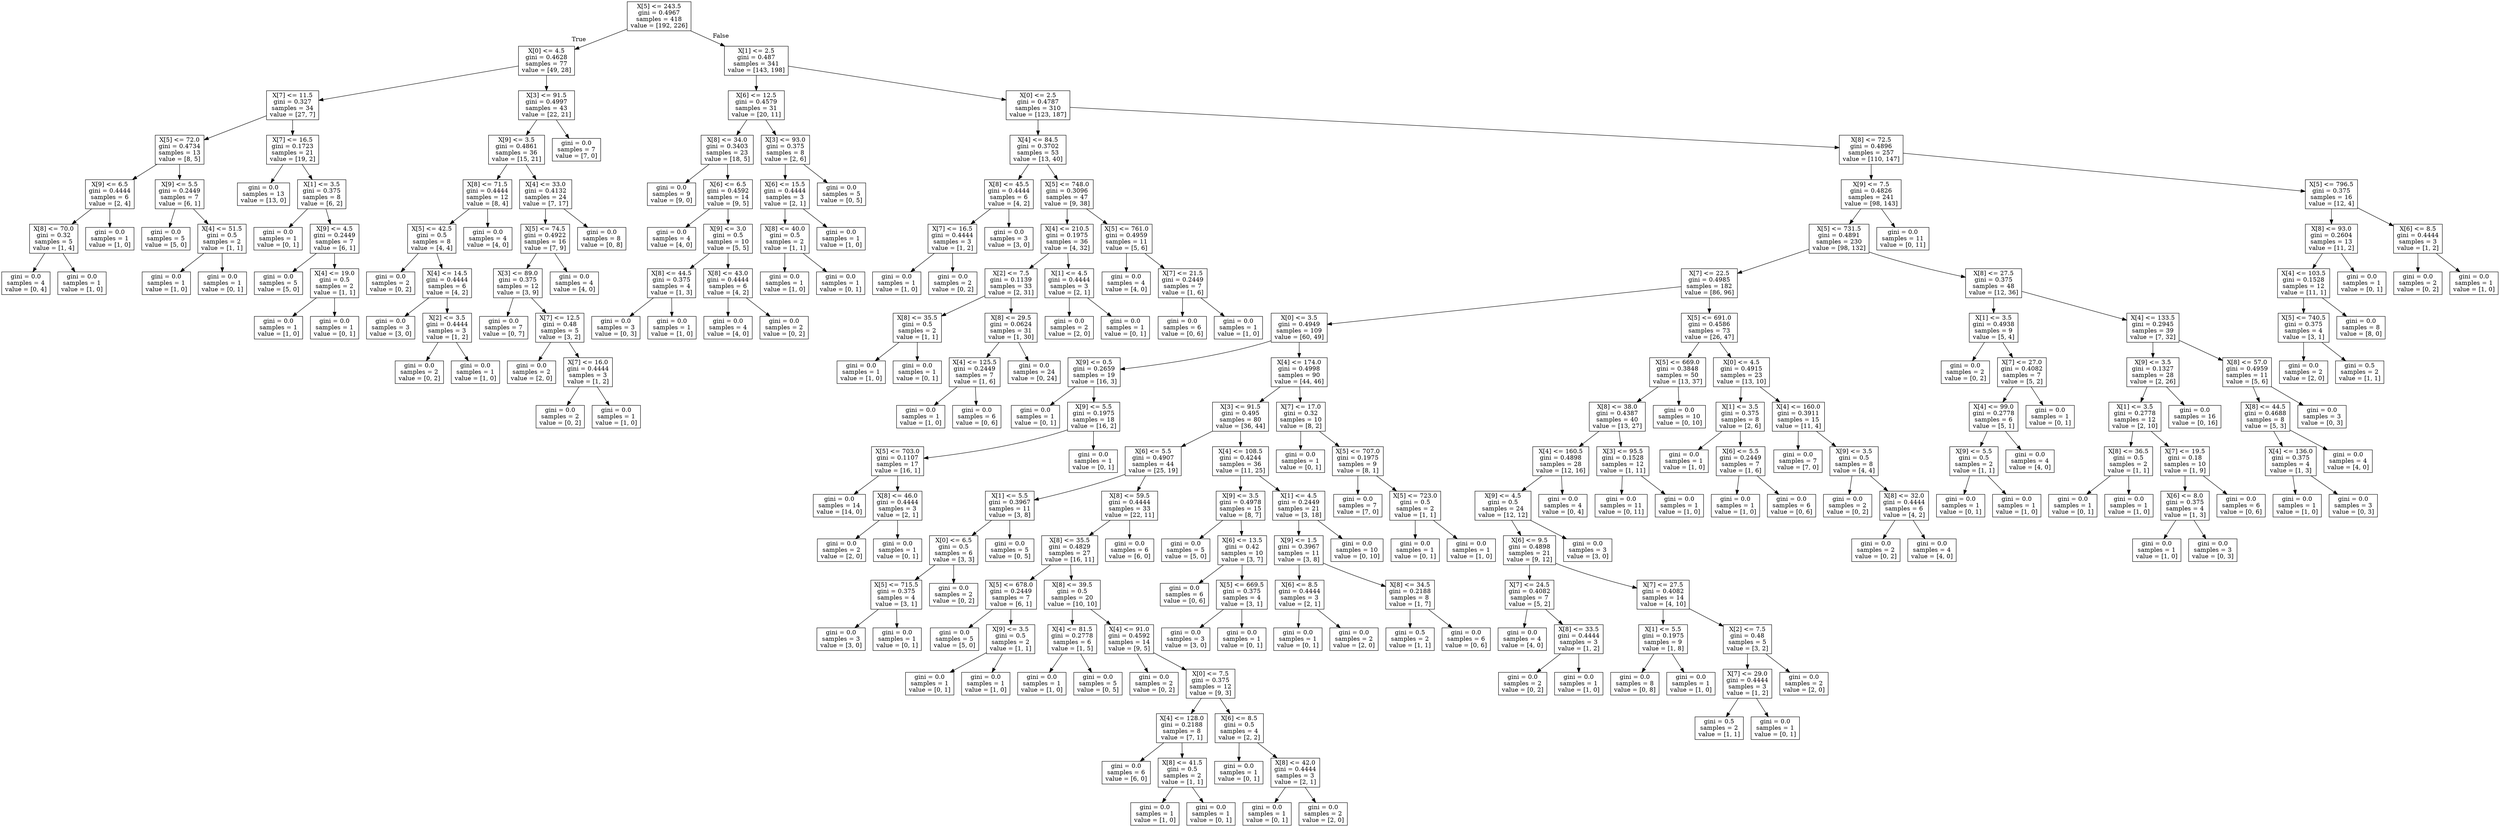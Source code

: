 digraph Tree {
node [shape=box] ;
0 [label="X[5] <= 243.5\ngini = 0.4967\nsamples = 418\nvalue = [192, 226]"] ;
1 [label="X[0] <= 4.5\ngini = 0.4628\nsamples = 77\nvalue = [49, 28]"] ;
0 -> 1 [labeldistance=2.5, labelangle=45, headlabel="True"] ;
2 [label="X[7] <= 11.5\ngini = 0.327\nsamples = 34\nvalue = [27, 7]"] ;
1 -> 2 ;
3 [label="X[5] <= 72.0\ngini = 0.4734\nsamples = 13\nvalue = [8, 5]"] ;
2 -> 3 ;
4 [label="X[9] <= 6.5\ngini = 0.4444\nsamples = 6\nvalue = [2, 4]"] ;
3 -> 4 ;
5 [label="X[8] <= 70.0\ngini = 0.32\nsamples = 5\nvalue = [1, 4]"] ;
4 -> 5 ;
6 [label="gini = 0.0\nsamples = 4\nvalue = [0, 4]"] ;
5 -> 6 ;
7 [label="gini = 0.0\nsamples = 1\nvalue = [1, 0]"] ;
5 -> 7 ;
8 [label="gini = 0.0\nsamples = 1\nvalue = [1, 0]"] ;
4 -> 8 ;
9 [label="X[9] <= 5.5\ngini = 0.2449\nsamples = 7\nvalue = [6, 1]"] ;
3 -> 9 ;
10 [label="gini = 0.0\nsamples = 5\nvalue = [5, 0]"] ;
9 -> 10 ;
11 [label="X[4] <= 51.5\ngini = 0.5\nsamples = 2\nvalue = [1, 1]"] ;
9 -> 11 ;
12 [label="gini = 0.0\nsamples = 1\nvalue = [1, 0]"] ;
11 -> 12 ;
13 [label="gini = 0.0\nsamples = 1\nvalue = [0, 1]"] ;
11 -> 13 ;
14 [label="X[7] <= 16.5\ngini = 0.1723\nsamples = 21\nvalue = [19, 2]"] ;
2 -> 14 ;
15 [label="gini = 0.0\nsamples = 13\nvalue = [13, 0]"] ;
14 -> 15 ;
16 [label="X[1] <= 3.5\ngini = 0.375\nsamples = 8\nvalue = [6, 2]"] ;
14 -> 16 ;
17 [label="gini = 0.0\nsamples = 1\nvalue = [0, 1]"] ;
16 -> 17 ;
18 [label="X[9] <= 4.5\ngini = 0.2449\nsamples = 7\nvalue = [6, 1]"] ;
16 -> 18 ;
19 [label="gini = 0.0\nsamples = 5\nvalue = [5, 0]"] ;
18 -> 19 ;
20 [label="X[4] <= 19.0\ngini = 0.5\nsamples = 2\nvalue = [1, 1]"] ;
18 -> 20 ;
21 [label="gini = 0.0\nsamples = 1\nvalue = [1, 0]"] ;
20 -> 21 ;
22 [label="gini = 0.0\nsamples = 1\nvalue = [0, 1]"] ;
20 -> 22 ;
23 [label="X[3] <= 91.5\ngini = 0.4997\nsamples = 43\nvalue = [22, 21]"] ;
1 -> 23 ;
24 [label="X[9] <= 3.5\ngini = 0.4861\nsamples = 36\nvalue = [15, 21]"] ;
23 -> 24 ;
25 [label="X[8] <= 71.5\ngini = 0.4444\nsamples = 12\nvalue = [8, 4]"] ;
24 -> 25 ;
26 [label="X[5] <= 42.5\ngini = 0.5\nsamples = 8\nvalue = [4, 4]"] ;
25 -> 26 ;
27 [label="gini = 0.0\nsamples = 2\nvalue = [0, 2]"] ;
26 -> 27 ;
28 [label="X[4] <= 14.5\ngini = 0.4444\nsamples = 6\nvalue = [4, 2]"] ;
26 -> 28 ;
29 [label="gini = 0.0\nsamples = 3\nvalue = [3, 0]"] ;
28 -> 29 ;
30 [label="X[2] <= 3.5\ngini = 0.4444\nsamples = 3\nvalue = [1, 2]"] ;
28 -> 30 ;
31 [label="gini = 0.0\nsamples = 2\nvalue = [0, 2]"] ;
30 -> 31 ;
32 [label="gini = 0.0\nsamples = 1\nvalue = [1, 0]"] ;
30 -> 32 ;
33 [label="gini = 0.0\nsamples = 4\nvalue = [4, 0]"] ;
25 -> 33 ;
34 [label="X[4] <= 33.0\ngini = 0.4132\nsamples = 24\nvalue = [7, 17]"] ;
24 -> 34 ;
35 [label="X[5] <= 74.5\ngini = 0.4922\nsamples = 16\nvalue = [7, 9]"] ;
34 -> 35 ;
36 [label="X[3] <= 89.0\ngini = 0.375\nsamples = 12\nvalue = [3, 9]"] ;
35 -> 36 ;
37 [label="gini = 0.0\nsamples = 7\nvalue = [0, 7]"] ;
36 -> 37 ;
38 [label="X[7] <= 12.5\ngini = 0.48\nsamples = 5\nvalue = [3, 2]"] ;
36 -> 38 ;
39 [label="gini = 0.0\nsamples = 2\nvalue = [2, 0]"] ;
38 -> 39 ;
40 [label="X[7] <= 16.0\ngini = 0.4444\nsamples = 3\nvalue = [1, 2]"] ;
38 -> 40 ;
41 [label="gini = 0.0\nsamples = 2\nvalue = [0, 2]"] ;
40 -> 41 ;
42 [label="gini = 0.0\nsamples = 1\nvalue = [1, 0]"] ;
40 -> 42 ;
43 [label="gini = 0.0\nsamples = 4\nvalue = [4, 0]"] ;
35 -> 43 ;
44 [label="gini = 0.0\nsamples = 8\nvalue = [0, 8]"] ;
34 -> 44 ;
45 [label="gini = 0.0\nsamples = 7\nvalue = [7, 0]"] ;
23 -> 45 ;
46 [label="X[1] <= 2.5\ngini = 0.487\nsamples = 341\nvalue = [143, 198]"] ;
0 -> 46 [labeldistance=2.5, labelangle=-45, headlabel="False"] ;
47 [label="X[6] <= 12.5\ngini = 0.4579\nsamples = 31\nvalue = [20, 11]"] ;
46 -> 47 ;
48 [label="X[8] <= 34.0\ngini = 0.3403\nsamples = 23\nvalue = [18, 5]"] ;
47 -> 48 ;
49 [label="gini = 0.0\nsamples = 9\nvalue = [9, 0]"] ;
48 -> 49 ;
50 [label="X[6] <= 6.5\ngini = 0.4592\nsamples = 14\nvalue = [9, 5]"] ;
48 -> 50 ;
51 [label="gini = 0.0\nsamples = 4\nvalue = [4, 0]"] ;
50 -> 51 ;
52 [label="X[9] <= 3.0\ngini = 0.5\nsamples = 10\nvalue = [5, 5]"] ;
50 -> 52 ;
53 [label="X[8] <= 44.5\ngini = 0.375\nsamples = 4\nvalue = [1, 3]"] ;
52 -> 53 ;
54 [label="gini = 0.0\nsamples = 3\nvalue = [0, 3]"] ;
53 -> 54 ;
55 [label="gini = 0.0\nsamples = 1\nvalue = [1, 0]"] ;
53 -> 55 ;
56 [label="X[8] <= 43.0\ngini = 0.4444\nsamples = 6\nvalue = [4, 2]"] ;
52 -> 56 ;
57 [label="gini = 0.0\nsamples = 4\nvalue = [4, 0]"] ;
56 -> 57 ;
58 [label="gini = 0.0\nsamples = 2\nvalue = [0, 2]"] ;
56 -> 58 ;
59 [label="X[3] <= 93.0\ngini = 0.375\nsamples = 8\nvalue = [2, 6]"] ;
47 -> 59 ;
60 [label="X[6] <= 15.5\ngini = 0.4444\nsamples = 3\nvalue = [2, 1]"] ;
59 -> 60 ;
61 [label="X[8] <= 40.0\ngini = 0.5\nsamples = 2\nvalue = [1, 1]"] ;
60 -> 61 ;
62 [label="gini = 0.0\nsamples = 1\nvalue = [1, 0]"] ;
61 -> 62 ;
63 [label="gini = 0.0\nsamples = 1\nvalue = [0, 1]"] ;
61 -> 63 ;
64 [label="gini = 0.0\nsamples = 1\nvalue = [1, 0]"] ;
60 -> 64 ;
65 [label="gini = 0.0\nsamples = 5\nvalue = [0, 5]"] ;
59 -> 65 ;
66 [label="X[0] <= 2.5\ngini = 0.4787\nsamples = 310\nvalue = [123, 187]"] ;
46 -> 66 ;
67 [label="X[4] <= 84.5\ngini = 0.3702\nsamples = 53\nvalue = [13, 40]"] ;
66 -> 67 ;
68 [label="X[8] <= 45.5\ngini = 0.4444\nsamples = 6\nvalue = [4, 2]"] ;
67 -> 68 ;
69 [label="X[7] <= 16.5\ngini = 0.4444\nsamples = 3\nvalue = [1, 2]"] ;
68 -> 69 ;
70 [label="gini = 0.0\nsamples = 1\nvalue = [1, 0]"] ;
69 -> 70 ;
71 [label="gini = 0.0\nsamples = 2\nvalue = [0, 2]"] ;
69 -> 71 ;
72 [label="gini = 0.0\nsamples = 3\nvalue = [3, 0]"] ;
68 -> 72 ;
73 [label="X[5] <= 748.0\ngini = 0.3096\nsamples = 47\nvalue = [9, 38]"] ;
67 -> 73 ;
74 [label="X[4] <= 210.5\ngini = 0.1975\nsamples = 36\nvalue = [4, 32]"] ;
73 -> 74 ;
75 [label="X[2] <= 7.5\ngini = 0.1139\nsamples = 33\nvalue = [2, 31]"] ;
74 -> 75 ;
76 [label="X[8] <= 35.5\ngini = 0.5\nsamples = 2\nvalue = [1, 1]"] ;
75 -> 76 ;
77 [label="gini = 0.0\nsamples = 1\nvalue = [1, 0]"] ;
76 -> 77 ;
78 [label="gini = 0.0\nsamples = 1\nvalue = [0, 1]"] ;
76 -> 78 ;
79 [label="X[8] <= 29.5\ngini = 0.0624\nsamples = 31\nvalue = [1, 30]"] ;
75 -> 79 ;
80 [label="X[4] <= 125.5\ngini = 0.2449\nsamples = 7\nvalue = [1, 6]"] ;
79 -> 80 ;
81 [label="gini = 0.0\nsamples = 1\nvalue = [1, 0]"] ;
80 -> 81 ;
82 [label="gini = 0.0\nsamples = 6\nvalue = [0, 6]"] ;
80 -> 82 ;
83 [label="gini = 0.0\nsamples = 24\nvalue = [0, 24]"] ;
79 -> 83 ;
84 [label="X[1] <= 4.5\ngini = 0.4444\nsamples = 3\nvalue = [2, 1]"] ;
74 -> 84 ;
85 [label="gini = 0.0\nsamples = 2\nvalue = [2, 0]"] ;
84 -> 85 ;
86 [label="gini = 0.0\nsamples = 1\nvalue = [0, 1]"] ;
84 -> 86 ;
87 [label="X[5] <= 761.0\ngini = 0.4959\nsamples = 11\nvalue = [5, 6]"] ;
73 -> 87 ;
88 [label="gini = 0.0\nsamples = 4\nvalue = [4, 0]"] ;
87 -> 88 ;
89 [label="X[7] <= 21.5\ngini = 0.2449\nsamples = 7\nvalue = [1, 6]"] ;
87 -> 89 ;
90 [label="gini = 0.0\nsamples = 6\nvalue = [0, 6]"] ;
89 -> 90 ;
91 [label="gini = 0.0\nsamples = 1\nvalue = [1, 0]"] ;
89 -> 91 ;
92 [label="X[8] <= 72.5\ngini = 0.4896\nsamples = 257\nvalue = [110, 147]"] ;
66 -> 92 ;
93 [label="X[9] <= 7.5\ngini = 0.4826\nsamples = 241\nvalue = [98, 143]"] ;
92 -> 93 ;
94 [label="X[5] <= 731.5\ngini = 0.4891\nsamples = 230\nvalue = [98, 132]"] ;
93 -> 94 ;
95 [label="X[7] <= 22.5\ngini = 0.4985\nsamples = 182\nvalue = [86, 96]"] ;
94 -> 95 ;
96 [label="X[0] <= 3.5\ngini = 0.4949\nsamples = 109\nvalue = [60, 49]"] ;
95 -> 96 ;
97 [label="X[9] <= 0.5\ngini = 0.2659\nsamples = 19\nvalue = [16, 3]"] ;
96 -> 97 ;
98 [label="gini = 0.0\nsamples = 1\nvalue = [0, 1]"] ;
97 -> 98 ;
99 [label="X[9] <= 5.5\ngini = 0.1975\nsamples = 18\nvalue = [16, 2]"] ;
97 -> 99 ;
100 [label="X[5] <= 703.0\ngini = 0.1107\nsamples = 17\nvalue = [16, 1]"] ;
99 -> 100 ;
101 [label="gini = 0.0\nsamples = 14\nvalue = [14, 0]"] ;
100 -> 101 ;
102 [label="X[8] <= 46.0\ngini = 0.4444\nsamples = 3\nvalue = [2, 1]"] ;
100 -> 102 ;
103 [label="gini = 0.0\nsamples = 2\nvalue = [2, 0]"] ;
102 -> 103 ;
104 [label="gini = 0.0\nsamples = 1\nvalue = [0, 1]"] ;
102 -> 104 ;
105 [label="gini = 0.0\nsamples = 1\nvalue = [0, 1]"] ;
99 -> 105 ;
106 [label="X[4] <= 174.0\ngini = 0.4998\nsamples = 90\nvalue = [44, 46]"] ;
96 -> 106 ;
107 [label="X[3] <= 91.5\ngini = 0.495\nsamples = 80\nvalue = [36, 44]"] ;
106 -> 107 ;
108 [label="X[6] <= 5.5\ngini = 0.4907\nsamples = 44\nvalue = [25, 19]"] ;
107 -> 108 ;
109 [label="X[1] <= 5.5\ngini = 0.3967\nsamples = 11\nvalue = [3, 8]"] ;
108 -> 109 ;
110 [label="X[0] <= 6.5\ngini = 0.5\nsamples = 6\nvalue = [3, 3]"] ;
109 -> 110 ;
111 [label="X[5] <= 715.5\ngini = 0.375\nsamples = 4\nvalue = [3, 1]"] ;
110 -> 111 ;
112 [label="gini = 0.0\nsamples = 3\nvalue = [3, 0]"] ;
111 -> 112 ;
113 [label="gini = 0.0\nsamples = 1\nvalue = [0, 1]"] ;
111 -> 113 ;
114 [label="gini = 0.0\nsamples = 2\nvalue = [0, 2]"] ;
110 -> 114 ;
115 [label="gini = 0.0\nsamples = 5\nvalue = [0, 5]"] ;
109 -> 115 ;
116 [label="X[8] <= 59.5\ngini = 0.4444\nsamples = 33\nvalue = [22, 11]"] ;
108 -> 116 ;
117 [label="X[8] <= 35.5\ngini = 0.4829\nsamples = 27\nvalue = [16, 11]"] ;
116 -> 117 ;
118 [label="X[5] <= 678.0\ngini = 0.2449\nsamples = 7\nvalue = [6, 1]"] ;
117 -> 118 ;
119 [label="gini = 0.0\nsamples = 5\nvalue = [5, 0]"] ;
118 -> 119 ;
120 [label="X[9] <= 3.5\ngini = 0.5\nsamples = 2\nvalue = [1, 1]"] ;
118 -> 120 ;
121 [label="gini = 0.0\nsamples = 1\nvalue = [0, 1]"] ;
120 -> 121 ;
122 [label="gini = 0.0\nsamples = 1\nvalue = [1, 0]"] ;
120 -> 122 ;
123 [label="X[8] <= 39.5\ngini = 0.5\nsamples = 20\nvalue = [10, 10]"] ;
117 -> 123 ;
124 [label="X[4] <= 81.5\ngini = 0.2778\nsamples = 6\nvalue = [1, 5]"] ;
123 -> 124 ;
125 [label="gini = 0.0\nsamples = 1\nvalue = [1, 0]"] ;
124 -> 125 ;
126 [label="gini = 0.0\nsamples = 5\nvalue = [0, 5]"] ;
124 -> 126 ;
127 [label="X[4] <= 91.0\ngini = 0.4592\nsamples = 14\nvalue = [9, 5]"] ;
123 -> 127 ;
128 [label="gini = 0.0\nsamples = 2\nvalue = [0, 2]"] ;
127 -> 128 ;
129 [label="X[0] <= 7.5\ngini = 0.375\nsamples = 12\nvalue = [9, 3]"] ;
127 -> 129 ;
130 [label="X[4] <= 128.0\ngini = 0.2188\nsamples = 8\nvalue = [7, 1]"] ;
129 -> 130 ;
131 [label="gini = 0.0\nsamples = 6\nvalue = [6, 0]"] ;
130 -> 131 ;
132 [label="X[8] <= 41.5\ngini = 0.5\nsamples = 2\nvalue = [1, 1]"] ;
130 -> 132 ;
133 [label="gini = 0.0\nsamples = 1\nvalue = [1, 0]"] ;
132 -> 133 ;
134 [label="gini = 0.0\nsamples = 1\nvalue = [0, 1]"] ;
132 -> 134 ;
135 [label="X[6] <= 8.5\ngini = 0.5\nsamples = 4\nvalue = [2, 2]"] ;
129 -> 135 ;
136 [label="gini = 0.0\nsamples = 1\nvalue = [0, 1]"] ;
135 -> 136 ;
137 [label="X[8] <= 42.0\ngini = 0.4444\nsamples = 3\nvalue = [2, 1]"] ;
135 -> 137 ;
138 [label="gini = 0.0\nsamples = 1\nvalue = [0, 1]"] ;
137 -> 138 ;
139 [label="gini = 0.0\nsamples = 2\nvalue = [2, 0]"] ;
137 -> 139 ;
140 [label="gini = 0.0\nsamples = 6\nvalue = [6, 0]"] ;
116 -> 140 ;
141 [label="X[4] <= 108.5\ngini = 0.4244\nsamples = 36\nvalue = [11, 25]"] ;
107 -> 141 ;
142 [label="X[9] <= 3.5\ngini = 0.4978\nsamples = 15\nvalue = [8, 7]"] ;
141 -> 142 ;
143 [label="gini = 0.0\nsamples = 5\nvalue = [5, 0]"] ;
142 -> 143 ;
144 [label="X[6] <= 13.5\ngini = 0.42\nsamples = 10\nvalue = [3, 7]"] ;
142 -> 144 ;
145 [label="gini = 0.0\nsamples = 6\nvalue = [0, 6]"] ;
144 -> 145 ;
146 [label="X[5] <= 669.5\ngini = 0.375\nsamples = 4\nvalue = [3, 1]"] ;
144 -> 146 ;
147 [label="gini = 0.0\nsamples = 3\nvalue = [3, 0]"] ;
146 -> 147 ;
148 [label="gini = 0.0\nsamples = 1\nvalue = [0, 1]"] ;
146 -> 148 ;
149 [label="X[1] <= 4.5\ngini = 0.2449\nsamples = 21\nvalue = [3, 18]"] ;
141 -> 149 ;
150 [label="X[9] <= 1.5\ngini = 0.3967\nsamples = 11\nvalue = [3, 8]"] ;
149 -> 150 ;
151 [label="X[6] <= 8.5\ngini = 0.4444\nsamples = 3\nvalue = [2, 1]"] ;
150 -> 151 ;
152 [label="gini = 0.0\nsamples = 1\nvalue = [0, 1]"] ;
151 -> 152 ;
153 [label="gini = 0.0\nsamples = 2\nvalue = [2, 0]"] ;
151 -> 153 ;
154 [label="X[8] <= 34.5\ngini = 0.2188\nsamples = 8\nvalue = [1, 7]"] ;
150 -> 154 ;
155 [label="gini = 0.5\nsamples = 2\nvalue = [1, 1]"] ;
154 -> 155 ;
156 [label="gini = 0.0\nsamples = 6\nvalue = [0, 6]"] ;
154 -> 156 ;
157 [label="gini = 0.0\nsamples = 10\nvalue = [0, 10]"] ;
149 -> 157 ;
158 [label="X[7] <= 17.0\ngini = 0.32\nsamples = 10\nvalue = [8, 2]"] ;
106 -> 158 ;
159 [label="gini = 0.0\nsamples = 1\nvalue = [0, 1]"] ;
158 -> 159 ;
160 [label="X[5] <= 707.0\ngini = 0.1975\nsamples = 9\nvalue = [8, 1]"] ;
158 -> 160 ;
161 [label="gini = 0.0\nsamples = 7\nvalue = [7, 0]"] ;
160 -> 161 ;
162 [label="X[5] <= 723.0\ngini = 0.5\nsamples = 2\nvalue = [1, 1]"] ;
160 -> 162 ;
163 [label="gini = 0.0\nsamples = 1\nvalue = [0, 1]"] ;
162 -> 163 ;
164 [label="gini = 0.0\nsamples = 1\nvalue = [1, 0]"] ;
162 -> 164 ;
165 [label="X[5] <= 691.0\ngini = 0.4586\nsamples = 73\nvalue = [26, 47]"] ;
95 -> 165 ;
166 [label="X[5] <= 669.0\ngini = 0.3848\nsamples = 50\nvalue = [13, 37]"] ;
165 -> 166 ;
167 [label="X[8] <= 38.0\ngini = 0.4387\nsamples = 40\nvalue = [13, 27]"] ;
166 -> 167 ;
168 [label="X[4] <= 160.5\ngini = 0.4898\nsamples = 28\nvalue = [12, 16]"] ;
167 -> 168 ;
169 [label="X[9] <= 4.5\ngini = 0.5\nsamples = 24\nvalue = [12, 12]"] ;
168 -> 169 ;
170 [label="X[6] <= 9.5\ngini = 0.4898\nsamples = 21\nvalue = [9, 12]"] ;
169 -> 170 ;
171 [label="X[7] <= 24.5\ngini = 0.4082\nsamples = 7\nvalue = [5, 2]"] ;
170 -> 171 ;
172 [label="gini = 0.0\nsamples = 4\nvalue = [4, 0]"] ;
171 -> 172 ;
173 [label="X[8] <= 33.5\ngini = 0.4444\nsamples = 3\nvalue = [1, 2]"] ;
171 -> 173 ;
174 [label="gini = 0.0\nsamples = 2\nvalue = [0, 2]"] ;
173 -> 174 ;
175 [label="gini = 0.0\nsamples = 1\nvalue = [1, 0]"] ;
173 -> 175 ;
176 [label="X[7] <= 27.5\ngini = 0.4082\nsamples = 14\nvalue = [4, 10]"] ;
170 -> 176 ;
177 [label="X[1] <= 5.5\ngini = 0.1975\nsamples = 9\nvalue = [1, 8]"] ;
176 -> 177 ;
178 [label="gini = 0.0\nsamples = 8\nvalue = [0, 8]"] ;
177 -> 178 ;
179 [label="gini = 0.0\nsamples = 1\nvalue = [1, 0]"] ;
177 -> 179 ;
180 [label="X[2] <= 7.5\ngini = 0.48\nsamples = 5\nvalue = [3, 2]"] ;
176 -> 180 ;
181 [label="X[7] <= 29.0\ngini = 0.4444\nsamples = 3\nvalue = [1, 2]"] ;
180 -> 181 ;
182 [label="gini = 0.5\nsamples = 2\nvalue = [1, 1]"] ;
181 -> 182 ;
183 [label="gini = 0.0\nsamples = 1\nvalue = [0, 1]"] ;
181 -> 183 ;
184 [label="gini = 0.0\nsamples = 2\nvalue = [2, 0]"] ;
180 -> 184 ;
185 [label="gini = 0.0\nsamples = 3\nvalue = [3, 0]"] ;
169 -> 185 ;
186 [label="gini = 0.0\nsamples = 4\nvalue = [0, 4]"] ;
168 -> 186 ;
187 [label="X[3] <= 95.5\ngini = 0.1528\nsamples = 12\nvalue = [1, 11]"] ;
167 -> 187 ;
188 [label="gini = 0.0\nsamples = 11\nvalue = [0, 11]"] ;
187 -> 188 ;
189 [label="gini = 0.0\nsamples = 1\nvalue = [1, 0]"] ;
187 -> 189 ;
190 [label="gini = 0.0\nsamples = 10\nvalue = [0, 10]"] ;
166 -> 190 ;
191 [label="X[0] <= 4.5\ngini = 0.4915\nsamples = 23\nvalue = [13, 10]"] ;
165 -> 191 ;
192 [label="X[1] <= 3.5\ngini = 0.375\nsamples = 8\nvalue = [2, 6]"] ;
191 -> 192 ;
193 [label="gini = 0.0\nsamples = 1\nvalue = [1, 0]"] ;
192 -> 193 ;
194 [label="X[6] <= 5.5\ngini = 0.2449\nsamples = 7\nvalue = [1, 6]"] ;
192 -> 194 ;
195 [label="gini = 0.0\nsamples = 1\nvalue = [1, 0]"] ;
194 -> 195 ;
196 [label="gini = 0.0\nsamples = 6\nvalue = [0, 6]"] ;
194 -> 196 ;
197 [label="X[4] <= 160.0\ngini = 0.3911\nsamples = 15\nvalue = [11, 4]"] ;
191 -> 197 ;
198 [label="gini = 0.0\nsamples = 7\nvalue = [7, 0]"] ;
197 -> 198 ;
199 [label="X[9] <= 3.5\ngini = 0.5\nsamples = 8\nvalue = [4, 4]"] ;
197 -> 199 ;
200 [label="gini = 0.0\nsamples = 2\nvalue = [0, 2]"] ;
199 -> 200 ;
201 [label="X[8] <= 32.0\ngini = 0.4444\nsamples = 6\nvalue = [4, 2]"] ;
199 -> 201 ;
202 [label="gini = 0.0\nsamples = 2\nvalue = [0, 2]"] ;
201 -> 202 ;
203 [label="gini = 0.0\nsamples = 4\nvalue = [4, 0]"] ;
201 -> 203 ;
204 [label="X[8] <= 27.5\ngini = 0.375\nsamples = 48\nvalue = [12, 36]"] ;
94 -> 204 ;
205 [label="X[1] <= 3.5\ngini = 0.4938\nsamples = 9\nvalue = [5, 4]"] ;
204 -> 205 ;
206 [label="gini = 0.0\nsamples = 2\nvalue = [0, 2]"] ;
205 -> 206 ;
207 [label="X[7] <= 27.0\ngini = 0.4082\nsamples = 7\nvalue = [5, 2]"] ;
205 -> 207 ;
208 [label="X[4] <= 99.0\ngini = 0.2778\nsamples = 6\nvalue = [5, 1]"] ;
207 -> 208 ;
209 [label="X[9] <= 5.5\ngini = 0.5\nsamples = 2\nvalue = [1, 1]"] ;
208 -> 209 ;
210 [label="gini = 0.0\nsamples = 1\nvalue = [0, 1]"] ;
209 -> 210 ;
211 [label="gini = 0.0\nsamples = 1\nvalue = [1, 0]"] ;
209 -> 211 ;
212 [label="gini = 0.0\nsamples = 4\nvalue = [4, 0]"] ;
208 -> 212 ;
213 [label="gini = 0.0\nsamples = 1\nvalue = [0, 1]"] ;
207 -> 213 ;
214 [label="X[4] <= 133.5\ngini = 0.2945\nsamples = 39\nvalue = [7, 32]"] ;
204 -> 214 ;
215 [label="X[9] <= 3.5\ngini = 0.1327\nsamples = 28\nvalue = [2, 26]"] ;
214 -> 215 ;
216 [label="X[1] <= 3.5\ngini = 0.2778\nsamples = 12\nvalue = [2, 10]"] ;
215 -> 216 ;
217 [label="X[8] <= 36.5\ngini = 0.5\nsamples = 2\nvalue = [1, 1]"] ;
216 -> 217 ;
218 [label="gini = 0.0\nsamples = 1\nvalue = [0, 1]"] ;
217 -> 218 ;
219 [label="gini = 0.0\nsamples = 1\nvalue = [1, 0]"] ;
217 -> 219 ;
220 [label="X[7] <= 19.5\ngini = 0.18\nsamples = 10\nvalue = [1, 9]"] ;
216 -> 220 ;
221 [label="X[6] <= 8.0\ngini = 0.375\nsamples = 4\nvalue = [1, 3]"] ;
220 -> 221 ;
222 [label="gini = 0.0\nsamples = 1\nvalue = [1, 0]"] ;
221 -> 222 ;
223 [label="gini = 0.0\nsamples = 3\nvalue = [0, 3]"] ;
221 -> 223 ;
224 [label="gini = 0.0\nsamples = 6\nvalue = [0, 6]"] ;
220 -> 224 ;
225 [label="gini = 0.0\nsamples = 16\nvalue = [0, 16]"] ;
215 -> 225 ;
226 [label="X[8] <= 57.0\ngini = 0.4959\nsamples = 11\nvalue = [5, 6]"] ;
214 -> 226 ;
227 [label="X[8] <= 44.5\ngini = 0.4688\nsamples = 8\nvalue = [5, 3]"] ;
226 -> 227 ;
228 [label="X[4] <= 136.0\ngini = 0.375\nsamples = 4\nvalue = [1, 3]"] ;
227 -> 228 ;
229 [label="gini = 0.0\nsamples = 1\nvalue = [1, 0]"] ;
228 -> 229 ;
230 [label="gini = 0.0\nsamples = 3\nvalue = [0, 3]"] ;
228 -> 230 ;
231 [label="gini = 0.0\nsamples = 4\nvalue = [4, 0]"] ;
227 -> 231 ;
232 [label="gini = 0.0\nsamples = 3\nvalue = [0, 3]"] ;
226 -> 232 ;
233 [label="gini = 0.0\nsamples = 11\nvalue = [0, 11]"] ;
93 -> 233 ;
234 [label="X[5] <= 796.5\ngini = 0.375\nsamples = 16\nvalue = [12, 4]"] ;
92 -> 234 ;
235 [label="X[8] <= 93.0\ngini = 0.2604\nsamples = 13\nvalue = [11, 2]"] ;
234 -> 235 ;
236 [label="X[4] <= 103.5\ngini = 0.1528\nsamples = 12\nvalue = [11, 1]"] ;
235 -> 236 ;
237 [label="X[5] <= 740.5\ngini = 0.375\nsamples = 4\nvalue = [3, 1]"] ;
236 -> 237 ;
238 [label="gini = 0.0\nsamples = 2\nvalue = [2, 0]"] ;
237 -> 238 ;
239 [label="gini = 0.5\nsamples = 2\nvalue = [1, 1]"] ;
237 -> 239 ;
240 [label="gini = 0.0\nsamples = 8\nvalue = [8, 0]"] ;
236 -> 240 ;
241 [label="gini = 0.0\nsamples = 1\nvalue = [0, 1]"] ;
235 -> 241 ;
242 [label="X[6] <= 8.5\ngini = 0.4444\nsamples = 3\nvalue = [1, 2]"] ;
234 -> 242 ;
243 [label="gini = 0.0\nsamples = 2\nvalue = [0, 2]"] ;
242 -> 243 ;
244 [label="gini = 0.0\nsamples = 1\nvalue = [1, 0]"] ;
242 -> 244 ;
}